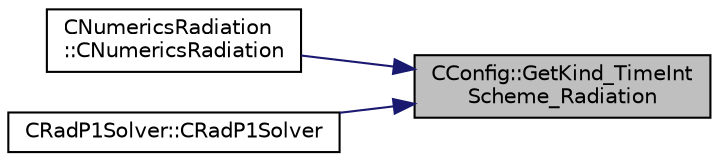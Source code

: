 digraph "CConfig::GetKind_TimeIntScheme_Radiation"
{
 // LATEX_PDF_SIZE
  edge [fontname="Helvetica",fontsize="10",labelfontname="Helvetica",labelfontsize="10"];
  node [fontname="Helvetica",fontsize="10",shape=record];
  rankdir="RL";
  Node1 [label="CConfig::GetKind_TimeInt\lScheme_Radiation",height=0.2,width=0.4,color="black", fillcolor="grey75", style="filled", fontcolor="black",tooltip="Get the kind of integration scheme (explicit or implicit) for the radiation equations."];
  Node1 -> Node2 [dir="back",color="midnightblue",fontsize="10",style="solid",fontname="Helvetica"];
  Node2 [label="CNumericsRadiation\l::CNumericsRadiation",height=0.2,width=0.4,color="black", fillcolor="white", style="filled",URL="$classCNumericsRadiation.html#a0e2a7671bd5cdba2cd523a99dd78ba08",tooltip="Constructor of the class."];
  Node1 -> Node3 [dir="back",color="midnightblue",fontsize="10",style="solid",fontname="Helvetica"];
  Node3 [label="CRadP1Solver::CRadP1Solver",height=0.2,width=0.4,color="black", fillcolor="white", style="filled",URL="$classCRadP1Solver.html#ae423cf9af88b527eb54ebce86227d96a",tooltip=" "];
}
